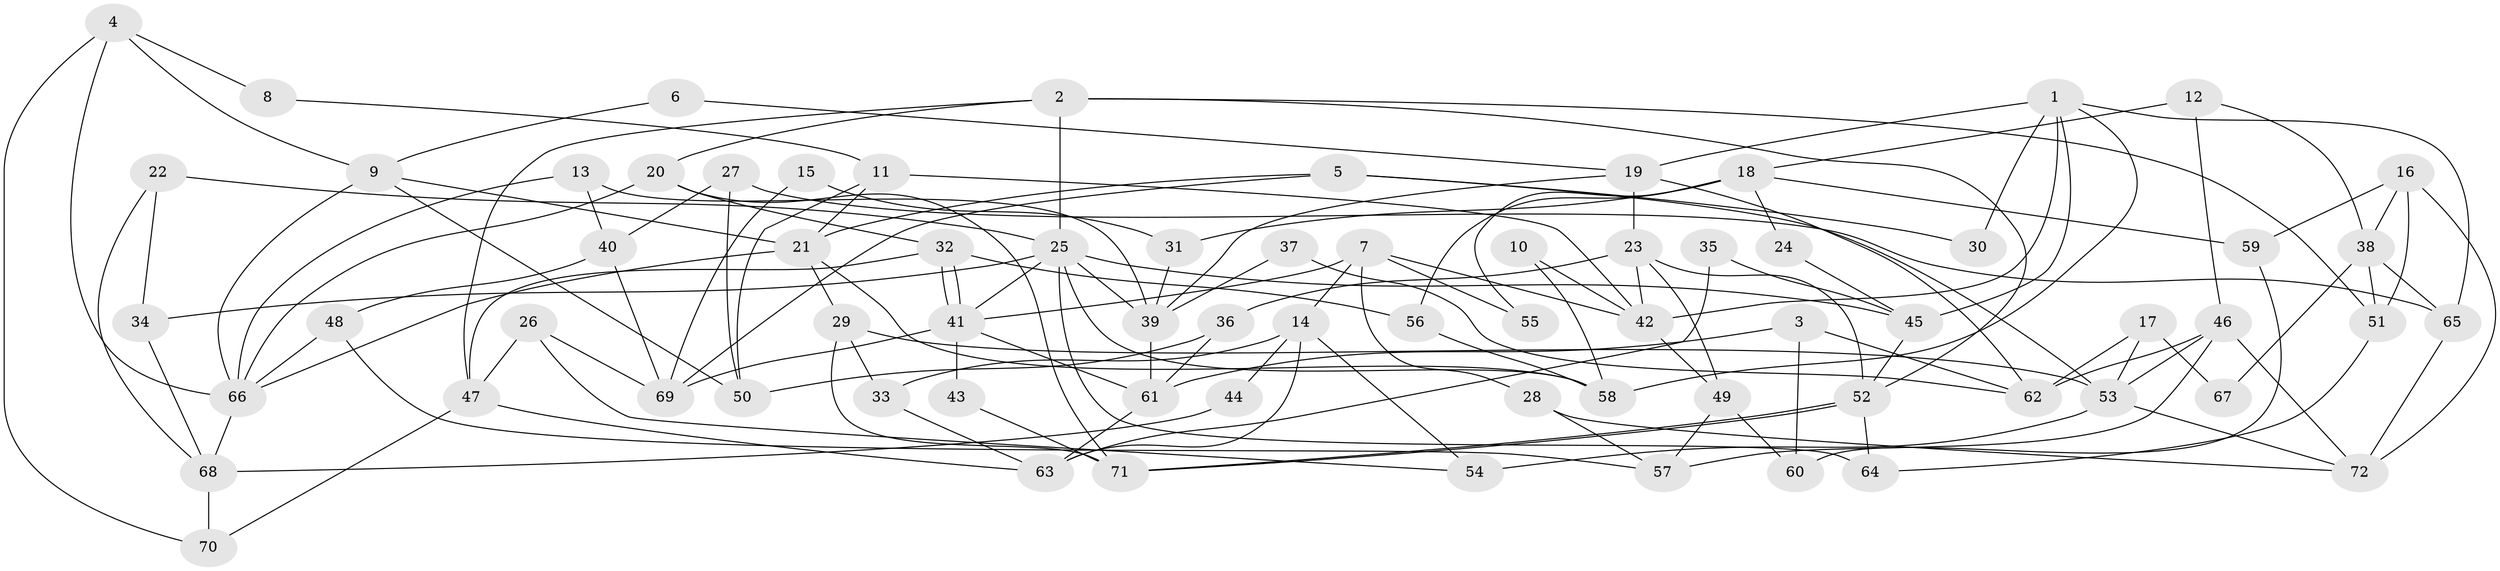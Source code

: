 // Generated by graph-tools (version 1.1) at 2025/50/03/09/25 03:50:12]
// undirected, 72 vertices, 144 edges
graph export_dot {
graph [start="1"]
  node [color=gray90,style=filled];
  1;
  2;
  3;
  4;
  5;
  6;
  7;
  8;
  9;
  10;
  11;
  12;
  13;
  14;
  15;
  16;
  17;
  18;
  19;
  20;
  21;
  22;
  23;
  24;
  25;
  26;
  27;
  28;
  29;
  30;
  31;
  32;
  33;
  34;
  35;
  36;
  37;
  38;
  39;
  40;
  41;
  42;
  43;
  44;
  45;
  46;
  47;
  48;
  49;
  50;
  51;
  52;
  53;
  54;
  55;
  56;
  57;
  58;
  59;
  60;
  61;
  62;
  63;
  64;
  65;
  66;
  67;
  68;
  69;
  70;
  71;
  72;
  1 -- 45;
  1 -- 42;
  1 -- 19;
  1 -- 30;
  1 -- 58;
  1 -- 65;
  2 -- 51;
  2 -- 47;
  2 -- 20;
  2 -- 25;
  2 -- 52;
  3 -- 62;
  3 -- 61;
  3 -- 60;
  4 -- 9;
  4 -- 66;
  4 -- 8;
  4 -- 70;
  5 -- 21;
  5 -- 53;
  5 -- 30;
  5 -- 69;
  6 -- 19;
  6 -- 9;
  7 -- 28;
  7 -- 14;
  7 -- 41;
  7 -- 42;
  7 -- 55;
  8 -- 11;
  9 -- 50;
  9 -- 66;
  9 -- 21;
  10 -- 58;
  10 -- 42;
  11 -- 21;
  11 -- 42;
  11 -- 50;
  12 -- 38;
  12 -- 18;
  12 -- 46;
  13 -- 39;
  13 -- 66;
  13 -- 40;
  14 -- 33;
  14 -- 63;
  14 -- 44;
  14 -- 54;
  15 -- 31;
  15 -- 69;
  16 -- 51;
  16 -- 72;
  16 -- 38;
  16 -- 59;
  17 -- 53;
  17 -- 62;
  17 -- 67;
  18 -- 59;
  18 -- 56;
  18 -- 24;
  18 -- 31;
  18 -- 55;
  19 -- 23;
  19 -- 39;
  19 -- 62;
  20 -- 66;
  20 -- 32;
  20 -- 71;
  21 -- 58;
  21 -- 29;
  21 -- 66;
  22 -- 34;
  22 -- 25;
  22 -- 68;
  23 -- 49;
  23 -- 52;
  23 -- 36;
  23 -- 42;
  24 -- 45;
  25 -- 41;
  25 -- 34;
  25 -- 39;
  25 -- 45;
  25 -- 58;
  25 -- 64;
  26 -- 69;
  26 -- 54;
  26 -- 47;
  27 -- 40;
  27 -- 50;
  27 -- 65;
  28 -- 72;
  28 -- 57;
  29 -- 71;
  29 -- 33;
  29 -- 53;
  31 -- 39;
  32 -- 41;
  32 -- 41;
  32 -- 47;
  32 -- 56;
  33 -- 63;
  34 -- 68;
  35 -- 63;
  35 -- 45;
  36 -- 61;
  36 -- 50;
  37 -- 39;
  37 -- 62;
  38 -- 65;
  38 -- 51;
  38 -- 67;
  39 -- 61;
  40 -- 69;
  40 -- 48;
  41 -- 43;
  41 -- 61;
  41 -- 69;
  42 -- 49;
  43 -- 71;
  44 -- 68;
  45 -- 52;
  46 -- 53;
  46 -- 57;
  46 -- 62;
  46 -- 72;
  47 -- 63;
  47 -- 70;
  48 -- 66;
  48 -- 57;
  49 -- 57;
  49 -- 60;
  51 -- 64;
  52 -- 71;
  52 -- 71;
  52 -- 64;
  53 -- 72;
  53 -- 54;
  56 -- 58;
  59 -- 60;
  61 -- 63;
  65 -- 72;
  66 -- 68;
  68 -- 70;
}
